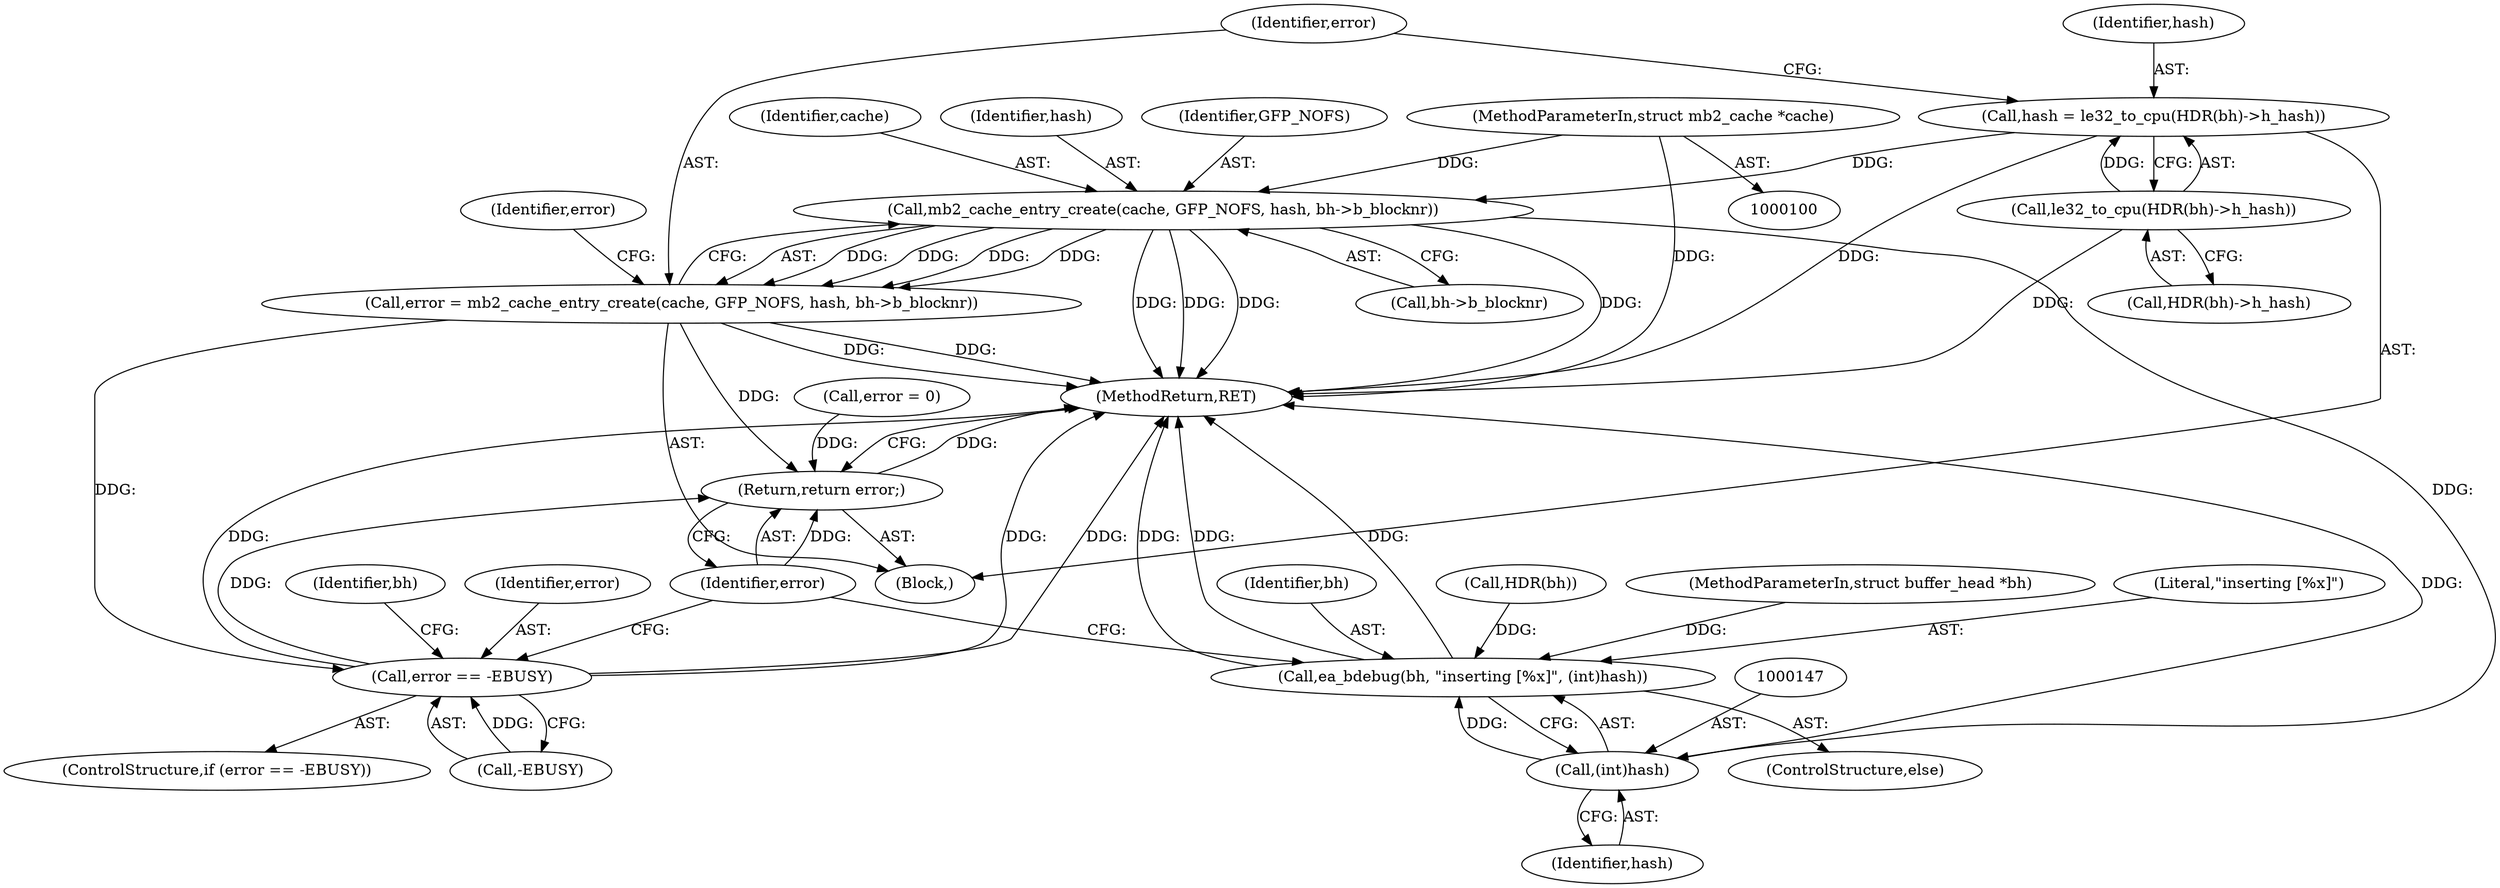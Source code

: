 digraph "0_linux_be0726d33cb8f411945884664924bed3cb8c70ee_5@API" {
"1000115" [label="(Call,mb2_cache_entry_create(cache, GFP_NOFS, hash, bh->b_blocknr))"];
"1000101" [label="(MethodParameterIn,struct mb2_cache *cache)"];
"1000105" [label="(Call,hash = le32_to_cpu(HDR(bh)->h_hash))"];
"1000107" [label="(Call,le32_to_cpu(HDR(bh)->h_hash))"];
"1000113" [label="(Call,error = mb2_cache_entry_create(cache, GFP_NOFS, hash, bh->b_blocknr))"];
"1000126" [label="(Call,error == -EBUSY)"];
"1000149" [label="(Return,return error;)"];
"1000146" [label="(Call,(int)hash)"];
"1000143" [label="(Call,ea_bdebug(bh, \"inserting [%x]\", (int)hash))"];
"1000106" [label="(Identifier,hash)"];
"1000146" [label="(Call,(int)hash)"];
"1000139" [label="(Call,error = 0)"];
"1000113" [label="(Call,error = mb2_cache_entry_create(cache, GFP_NOFS, hash, bh->b_blocknr))"];
"1000116" [label="(Identifier,cache)"];
"1000114" [label="(Identifier,error)"];
"1000126" [label="(Call,error == -EBUSY)"];
"1000101" [label="(MethodParameterIn,struct mb2_cache *cache)"];
"1000148" [label="(Identifier,hash)"];
"1000144" [label="(Identifier,bh)"];
"1000118" [label="(Identifier,hash)"];
"1000125" [label="(ControlStructure,if (error == -EBUSY))"];
"1000128" [label="(Call,-EBUSY)"];
"1000107" [label="(Call,le32_to_cpu(HDR(bh)->h_hash))"];
"1000108" [label="(Call,HDR(bh)->h_hash)"];
"1000103" [label="(Block,)"];
"1000151" [label="(MethodReturn,RET)"];
"1000109" [label="(Call,HDR(bh))"];
"1000150" [label="(Identifier,error)"];
"1000115" [label="(Call,mb2_cache_entry_create(cache, GFP_NOFS, hash, bh->b_blocknr))"];
"1000149" [label="(Return,return error;)"];
"1000143" [label="(Call,ea_bdebug(bh, \"inserting [%x]\", (int)hash))"];
"1000142" [label="(ControlStructure,else)"];
"1000105" [label="(Call,hash = le32_to_cpu(HDR(bh)->h_hash))"];
"1000123" [label="(Identifier,error)"];
"1000102" [label="(MethodParameterIn,struct buffer_head *bh)"];
"1000132" [label="(Identifier,bh)"];
"1000127" [label="(Identifier,error)"];
"1000117" [label="(Identifier,GFP_NOFS)"];
"1000119" [label="(Call,bh->b_blocknr)"];
"1000145" [label="(Literal,\"inserting [%x]\")"];
"1000115" -> "1000113"  [label="AST: "];
"1000115" -> "1000119"  [label="CFG: "];
"1000116" -> "1000115"  [label="AST: "];
"1000117" -> "1000115"  [label="AST: "];
"1000118" -> "1000115"  [label="AST: "];
"1000119" -> "1000115"  [label="AST: "];
"1000113" -> "1000115"  [label="CFG: "];
"1000115" -> "1000151"  [label="DDG: "];
"1000115" -> "1000151"  [label="DDG: "];
"1000115" -> "1000151"  [label="DDG: "];
"1000115" -> "1000151"  [label="DDG: "];
"1000115" -> "1000113"  [label="DDG: "];
"1000115" -> "1000113"  [label="DDG: "];
"1000115" -> "1000113"  [label="DDG: "];
"1000115" -> "1000113"  [label="DDG: "];
"1000101" -> "1000115"  [label="DDG: "];
"1000105" -> "1000115"  [label="DDG: "];
"1000115" -> "1000146"  [label="DDG: "];
"1000101" -> "1000100"  [label="AST: "];
"1000101" -> "1000151"  [label="DDG: "];
"1000105" -> "1000103"  [label="AST: "];
"1000105" -> "1000107"  [label="CFG: "];
"1000106" -> "1000105"  [label="AST: "];
"1000107" -> "1000105"  [label="AST: "];
"1000114" -> "1000105"  [label="CFG: "];
"1000105" -> "1000151"  [label="DDG: "];
"1000107" -> "1000105"  [label="DDG: "];
"1000107" -> "1000108"  [label="CFG: "];
"1000108" -> "1000107"  [label="AST: "];
"1000107" -> "1000151"  [label="DDG: "];
"1000113" -> "1000103"  [label="AST: "];
"1000114" -> "1000113"  [label="AST: "];
"1000123" -> "1000113"  [label="CFG: "];
"1000113" -> "1000151"  [label="DDG: "];
"1000113" -> "1000151"  [label="DDG: "];
"1000113" -> "1000126"  [label="DDG: "];
"1000113" -> "1000149"  [label="DDG: "];
"1000126" -> "1000125"  [label="AST: "];
"1000126" -> "1000128"  [label="CFG: "];
"1000127" -> "1000126"  [label="AST: "];
"1000128" -> "1000126"  [label="AST: "];
"1000132" -> "1000126"  [label="CFG: "];
"1000150" -> "1000126"  [label="CFG: "];
"1000126" -> "1000151"  [label="DDG: "];
"1000126" -> "1000151"  [label="DDG: "];
"1000126" -> "1000151"  [label="DDG: "];
"1000128" -> "1000126"  [label="DDG: "];
"1000126" -> "1000149"  [label="DDG: "];
"1000149" -> "1000103"  [label="AST: "];
"1000149" -> "1000150"  [label="CFG: "];
"1000150" -> "1000149"  [label="AST: "];
"1000151" -> "1000149"  [label="CFG: "];
"1000149" -> "1000151"  [label="DDG: "];
"1000150" -> "1000149"  [label="DDG: "];
"1000139" -> "1000149"  [label="DDG: "];
"1000146" -> "1000143"  [label="AST: "];
"1000146" -> "1000148"  [label="CFG: "];
"1000147" -> "1000146"  [label="AST: "];
"1000148" -> "1000146"  [label="AST: "];
"1000143" -> "1000146"  [label="CFG: "];
"1000146" -> "1000151"  [label="DDG: "];
"1000146" -> "1000143"  [label="DDG: "];
"1000143" -> "1000142"  [label="AST: "];
"1000144" -> "1000143"  [label="AST: "];
"1000145" -> "1000143"  [label="AST: "];
"1000150" -> "1000143"  [label="CFG: "];
"1000143" -> "1000151"  [label="DDG: "];
"1000143" -> "1000151"  [label="DDG: "];
"1000143" -> "1000151"  [label="DDG: "];
"1000109" -> "1000143"  [label="DDG: "];
"1000102" -> "1000143"  [label="DDG: "];
}
